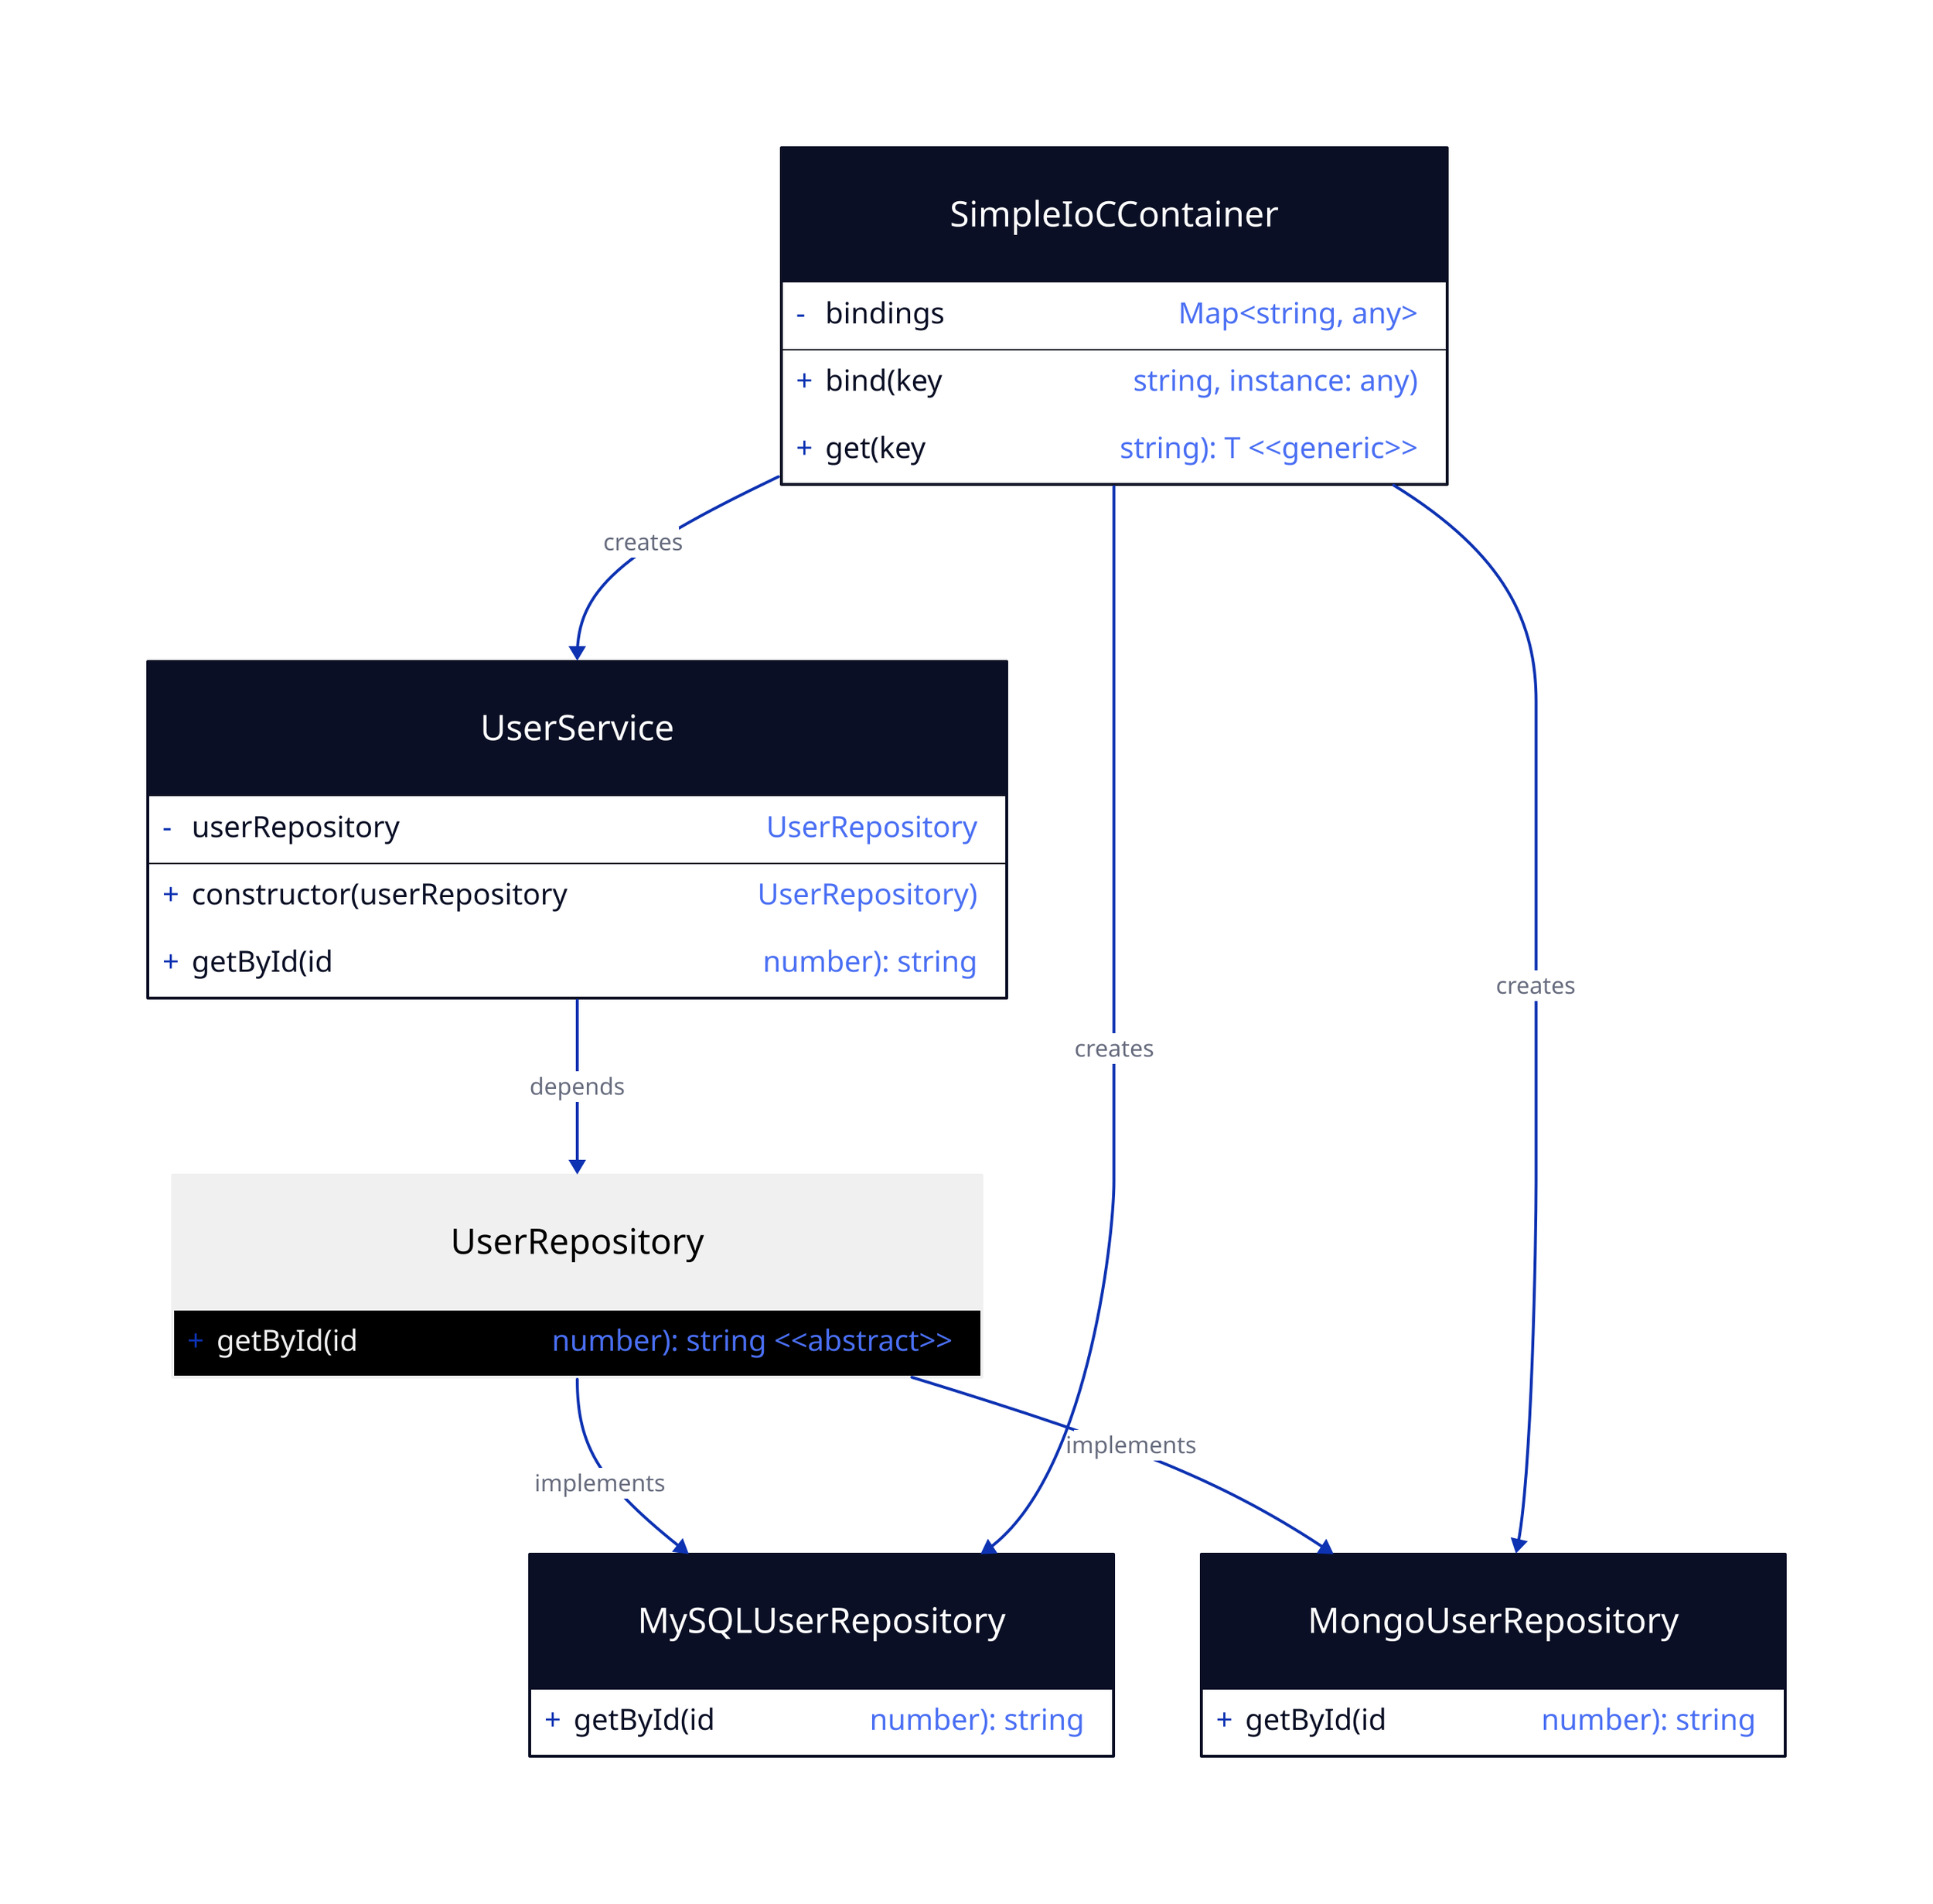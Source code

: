 # Interface
UserRepository: {
  shape: class
  style: {fill: "#f0f0f0"; stroke: "#000000"}
  +getById(id: number): string <<abstract>>
}

# Classes
MySQLUserRepository: {
  shape: class
  +getById(id: number): string
}

MongoUserRepository: {
  shape: class
  +getById(id: number): string
}

UserService: {
  shape: class
  -userRepository: UserRepository
  +constructor(userRepository: UserRepository)
  +getById(id: number): string
}

SimpleIoCContainer: {
  shape: class
  -bindings: Map<string, any>
  +bind(key: string, instance: any)
  +get(key: string): T <<generic>>
}

# Relationships
UserRepository -> MySQLUserRepository: implements
UserRepository -> MongoUserRepository: implements
UserService -> UserRepository: depends
SimpleIoCContainer -> UserService: creates
SimpleIoCContainer -> MongoUserRepository: creates
SimpleIoCContainer -> MySQLUserRepository: creates
